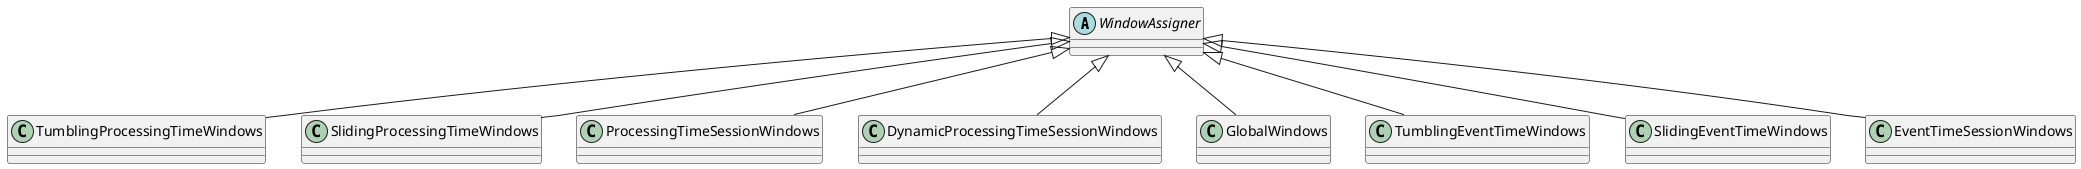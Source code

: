 @startuml
'https://plantuml.com/class-diagram

abstract class WindowAssigner
class TumblingProcessingTimeWindows

WindowAssigner <|-- TumblingProcessingTimeWindows
WindowAssigner <|-- SlidingProcessingTimeWindows
WindowAssigner <|-- ProcessingTimeSessionWindows
WindowAssigner <|-- DynamicProcessingTimeSessionWindows
WindowAssigner <|-- GlobalWindows
WindowAssigner <|-- TumblingEventTimeWindows
WindowAssigner <|-- SlidingEventTimeWindows
WindowAssigner <|-- EventTimeSessionWindows



@enduml